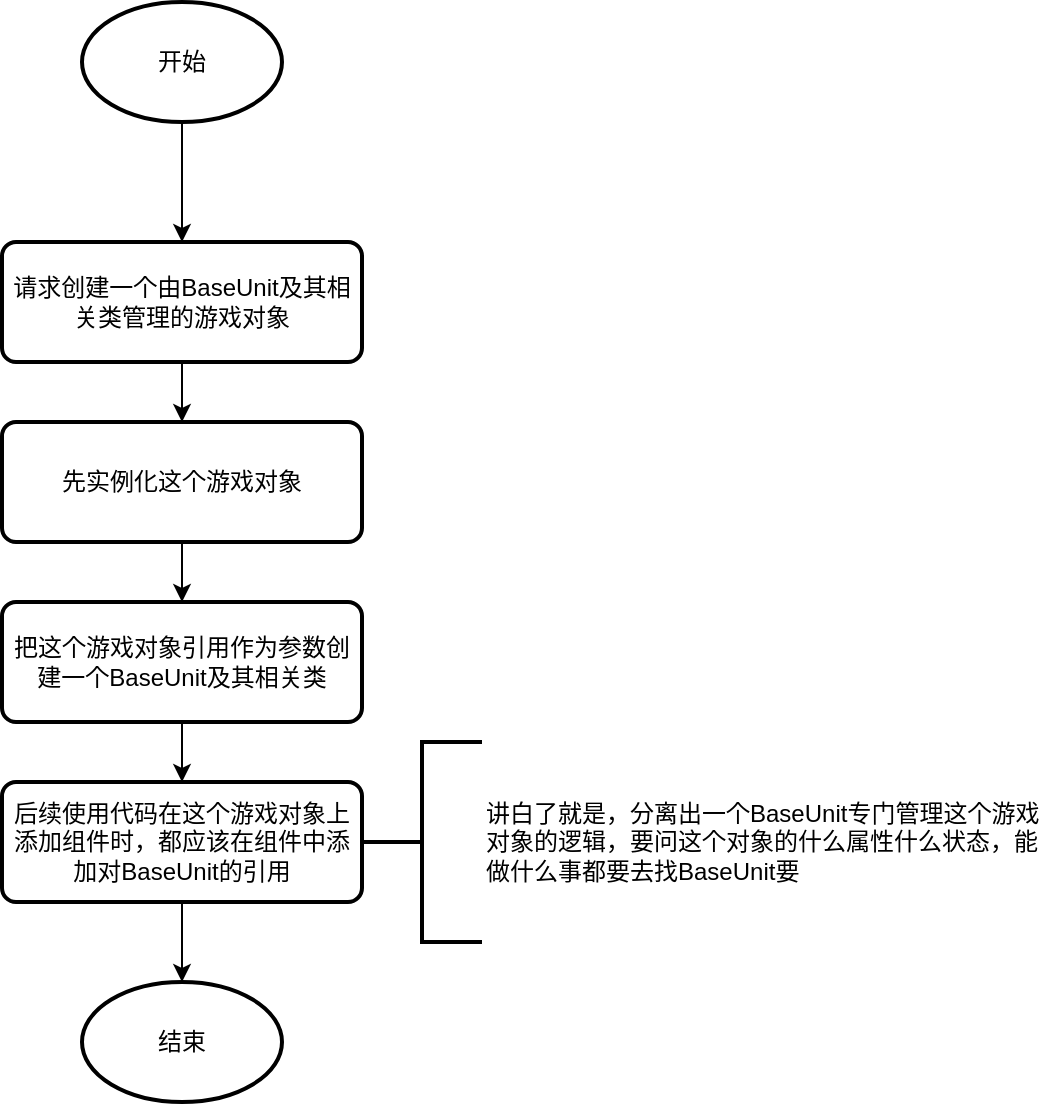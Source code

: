 <mxfile version="16.1.2" type="device"><diagram id="6A1YdWIDPM4ms-ZoVkaT" name="第 1 页"><mxGraphModel dx="1102" dy="865" grid="1" gridSize="10" guides="1" tooltips="1" connect="1" arrows="1" fold="1" page="1" pageScale="1" pageWidth="827" pageHeight="1169" math="0" shadow="0"><root><mxCell id="0"/><mxCell id="1" parent="0"/><mxCell id="PKDbQjgXavZxhOgPxtP8-9" style="edgeStyle=orthogonalEdgeStyle;rounded=0;orthogonalLoop=1;jettySize=auto;html=1;entryX=0.5;entryY=0;entryDx=0;entryDy=0;" edge="1" parent="1" source="PKDbQjgXavZxhOgPxtP8-1" target="PKDbQjgXavZxhOgPxtP8-3"><mxGeometry relative="1" as="geometry"/></mxCell><mxCell id="PKDbQjgXavZxhOgPxtP8-1" value="开始" style="strokeWidth=2;html=1;shape=mxgraph.flowchart.start_1;whiteSpace=wrap;" vertex="1" parent="1"><mxGeometry x="320" y="110" width="100" height="60" as="geometry"/></mxCell><mxCell id="PKDbQjgXavZxhOgPxtP8-2" value="结束" style="strokeWidth=2;html=1;shape=mxgraph.flowchart.start_1;whiteSpace=wrap;" vertex="1" parent="1"><mxGeometry x="320" y="600" width="100" height="60" as="geometry"/></mxCell><mxCell id="PKDbQjgXavZxhOgPxtP8-10" style="edgeStyle=orthogonalEdgeStyle;rounded=0;orthogonalLoop=1;jettySize=auto;html=1;" edge="1" parent="1" source="PKDbQjgXavZxhOgPxtP8-3" target="PKDbQjgXavZxhOgPxtP8-4"><mxGeometry relative="1" as="geometry"/></mxCell><mxCell id="PKDbQjgXavZxhOgPxtP8-3" value="请求创建一个由BaseUnit及其相关类管理的游戏对象" style="rounded=1;whiteSpace=wrap;html=1;absoluteArcSize=1;arcSize=14;strokeWidth=2;" vertex="1" parent="1"><mxGeometry x="280" y="230" width="180" height="60" as="geometry"/></mxCell><mxCell id="PKDbQjgXavZxhOgPxtP8-11" style="edgeStyle=orthogonalEdgeStyle;rounded=0;orthogonalLoop=1;jettySize=auto;html=1;" edge="1" parent="1" source="PKDbQjgXavZxhOgPxtP8-4" target="PKDbQjgXavZxhOgPxtP8-5"><mxGeometry relative="1" as="geometry"/></mxCell><mxCell id="PKDbQjgXavZxhOgPxtP8-4" value="先实例化这个游戏对象" style="rounded=1;whiteSpace=wrap;html=1;absoluteArcSize=1;arcSize=14;strokeWidth=2;" vertex="1" parent="1"><mxGeometry x="280" y="320" width="180" height="60" as="geometry"/></mxCell><mxCell id="PKDbQjgXavZxhOgPxtP8-12" style="edgeStyle=orthogonalEdgeStyle;rounded=0;orthogonalLoop=1;jettySize=auto;html=1;" edge="1" parent="1" source="PKDbQjgXavZxhOgPxtP8-5" target="PKDbQjgXavZxhOgPxtP8-8"><mxGeometry relative="1" as="geometry"/></mxCell><mxCell id="PKDbQjgXavZxhOgPxtP8-5" value="把这个游戏对象引用作为参数创建一个BaseUnit及其相关类" style="rounded=1;whiteSpace=wrap;html=1;absoluteArcSize=1;arcSize=14;strokeWidth=2;" vertex="1" parent="1"><mxGeometry x="280" y="410" width="180" height="60" as="geometry"/></mxCell><mxCell id="PKDbQjgXavZxhOgPxtP8-13" style="edgeStyle=orthogonalEdgeStyle;rounded=0;orthogonalLoop=1;jettySize=auto;html=1;entryX=0.5;entryY=0;entryDx=0;entryDy=0;entryPerimeter=0;" edge="1" parent="1" source="PKDbQjgXavZxhOgPxtP8-8" target="PKDbQjgXavZxhOgPxtP8-2"><mxGeometry relative="1" as="geometry"/></mxCell><mxCell id="PKDbQjgXavZxhOgPxtP8-8" value="后续使用代码在这个游戏对象上添加组件时，都应该在组件中添加对BaseUnit的引用" style="rounded=1;whiteSpace=wrap;html=1;absoluteArcSize=1;arcSize=14;strokeWidth=2;" vertex="1" parent="1"><mxGeometry x="280" y="500" width="180" height="60" as="geometry"/></mxCell><mxCell id="PKDbQjgXavZxhOgPxtP8-14" value="讲白了就是，分离出一个BaseUnit专门管理这个游戏&lt;br&gt;对象的逻辑，要问这个对象的什么属性什么状态，能&lt;br&gt;做什么事都要去找BaseUnit要" style="strokeWidth=2;html=1;shape=mxgraph.flowchart.annotation_2;align=left;labelPosition=right;pointerEvents=1;" vertex="1" parent="1"><mxGeometry x="460" y="480" width="60" height="100" as="geometry"/></mxCell></root></mxGraphModel></diagram></mxfile>